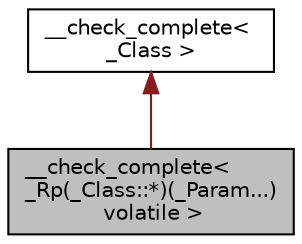 digraph "__check_complete&lt; _Rp(_Class::*)(_Param...) volatile &gt;"
{
  edge [fontname="Helvetica",fontsize="10",labelfontname="Helvetica",labelfontsize="10"];
  node [fontname="Helvetica",fontsize="10",shape=record];
  Node1 [label="__check_complete\< \l_Rp(_Class::*)(_Param...)\l volatile \>",height=0.2,width=0.4,color="black", fillcolor="grey75", style="filled" fontcolor="black"];
  Node2 -> Node1 [dir="back",color="firebrick4",fontsize="10",style="solid",fontname="Helvetica"];
  Node2 [label="__check_complete\< \l_Class \>",height=0.2,width=0.4,color="black", fillcolor="white", style="filled",URL="$struct____check__complete.xhtml"];
}

